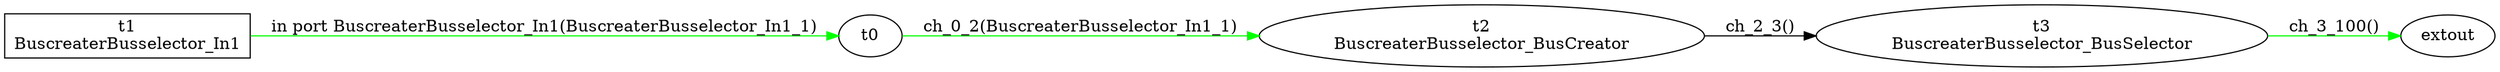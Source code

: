 digraph csp {
	graph [rankdir=LR];
	BuscreaterBusselector_BusCreator	 [label="t2\nBuscreaterBusselector_BusCreator"];
	t0 -> BuscreaterBusselector_BusCreator	 [color=green,
		label="ch_0_2(BuscreaterBusselector_In1_1)"];
	extout	 [label=extout];
	BuscreaterBusselector_In1	 [label="t1\nBuscreaterBusselector_In1",
		shape=box];
	BuscreaterBusselector_In1 -> t0	 [color=green,
		label="in port BuscreaterBusselector_In1(BuscreaterBusselector_In1_1)"];
	BuscreaterBusselector_BusSelector	 [label="t3\nBuscreaterBusselector_BusSelector"];
	BuscreaterBusselector_BusCreator -> BuscreaterBusselector_BusSelector	 [label="ch_2_3()"];
	BuscreaterBusselector_BusSelector -> extout	 [color=green,
		label="ch_3_100()"];
}
